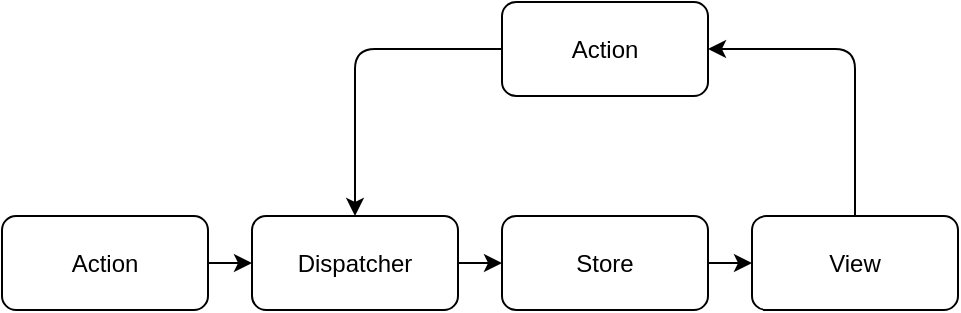 <mxfile>
    <diagram id="hbPKJSvgjlCKv5K05Vlq" name="第 1 页">
        <mxGraphModel dx="613" dy="444" grid="0" gridSize="10" guides="1" tooltips="1" connect="1" arrows="1" fold="1" page="1" pageScale="1" pageWidth="827" pageHeight="1169" background="none" math="0" shadow="0">
            <root>
                <mxCell id="0"/>
                <mxCell id="1" parent="0"/>
                <mxCell id="7" style="edgeStyle=none;html=1;exitX=1;exitY=0.5;exitDx=0;exitDy=0;entryX=0;entryY=0.5;entryDx=0;entryDy=0;" edge="1" parent="1" source="2" target="3">
                    <mxGeometry relative="1" as="geometry"/>
                </mxCell>
                <mxCell id="2" value="Action" style="rounded=1;whiteSpace=wrap;html=1;" vertex="1" parent="1">
                    <mxGeometry x="34" y="270" width="103" height="47" as="geometry"/>
                </mxCell>
                <mxCell id="8" style="edgeStyle=none;html=1;exitX=1;exitY=0.5;exitDx=0;exitDy=0;entryX=0;entryY=0.5;entryDx=0;entryDy=0;" edge="1" parent="1" source="3" target="4">
                    <mxGeometry relative="1" as="geometry"/>
                </mxCell>
                <mxCell id="3" value="Dispatcher" style="rounded=1;whiteSpace=wrap;html=1;" vertex="1" parent="1">
                    <mxGeometry x="159" y="270" width="103" height="47" as="geometry"/>
                </mxCell>
                <mxCell id="9" style="edgeStyle=none;html=1;exitX=1;exitY=0.5;exitDx=0;exitDy=0;entryX=0;entryY=0.5;entryDx=0;entryDy=0;" edge="1" parent="1" source="4" target="5">
                    <mxGeometry relative="1" as="geometry"/>
                </mxCell>
                <mxCell id="4" value="Store" style="rounded=1;whiteSpace=wrap;html=1;" vertex="1" parent="1">
                    <mxGeometry x="284" y="270" width="103" height="47" as="geometry"/>
                </mxCell>
                <mxCell id="11" style="edgeStyle=orthogonalEdgeStyle;html=1;exitX=0.5;exitY=0;exitDx=0;exitDy=0;entryX=1;entryY=0.5;entryDx=0;entryDy=0;" edge="1" parent="1" source="5" target="10">
                    <mxGeometry relative="1" as="geometry"/>
                </mxCell>
                <mxCell id="5" value="View" style="rounded=1;whiteSpace=wrap;html=1;" vertex="1" parent="1">
                    <mxGeometry x="409" y="270" width="103" height="47" as="geometry"/>
                </mxCell>
                <mxCell id="12" style="edgeStyle=orthogonalEdgeStyle;html=1;exitX=0;exitY=0.5;exitDx=0;exitDy=0;entryX=0.5;entryY=0;entryDx=0;entryDy=0;" edge="1" parent="1" source="10" target="3">
                    <mxGeometry relative="1" as="geometry"/>
                </mxCell>
                <mxCell id="10" value="Action" style="rounded=1;whiteSpace=wrap;html=1;" vertex="1" parent="1">
                    <mxGeometry x="284" y="163" width="103" height="47" as="geometry"/>
                </mxCell>
            </root>
        </mxGraphModel>
    </diagram>
</mxfile>